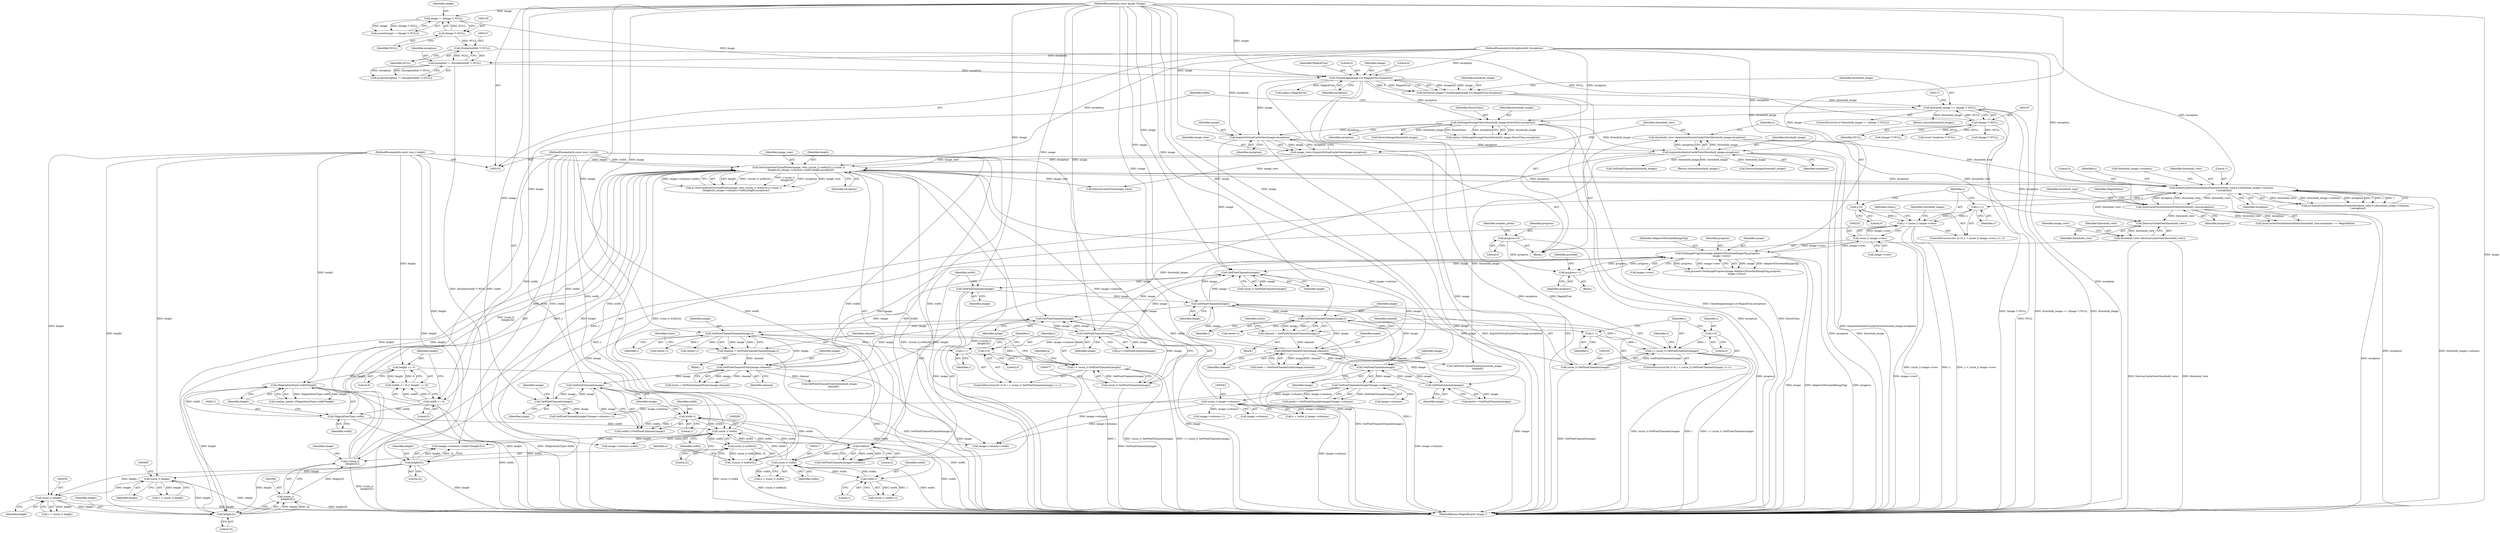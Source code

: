 digraph "0_ImageMagick6_604588fc35c7585abb7a9e71f69bb82e4389fefc@pointer" {
"1000670" [label="(Call,DestroyCacheView(threshold_view))"];
"1000220" [label="(Call,threshold_view=AcquireAuthenticCacheView(threshold_image,exception))"];
"1000222" [label="(Call,AcquireAuthenticCacheView(threshold_image,exception))"];
"1000185" [label="(Call,SetImageStorageClass(threshold_image,DirectClass,exception))"];
"1000164" [label="(Call,threshold_image == (Image *) NULL)"];
"1000155" [label="(Call,threshold_image=CloneImage(image,0,0,MagickTrue,exception))"];
"1000157" [label="(Call,CloneImage(image,0,0,MagickTrue,exception))"];
"1000117" [label="(Call,image != (Image *) NULL)"];
"1000103" [label="(MethodParameterIn,const Image *image)"];
"1000119" [label="(Call,(Image *) NULL)"];
"1000144" [label="(Call,exception != (ExceptionInfo *) NULL)"];
"1000107" [label="(MethodParameterIn,ExceptionInfo *exception)"];
"1000146" [label="(Call,(ExceptionInfo *) NULL)"];
"1000166" [label="(Call,(Image *) NULL)"];
"1000217" [label="(Call,AcquireVirtualCacheView(image,exception))"];
"1000279" [label="(Call,QueueCacheViewAuthenticPixels(threshold_view,0,y,threshold_image->columns,\n      1,exception))"];
"1000626" [label="(Call,SyncCacheViewAuthenticPixels(threshold_view,exception))"];
"1000263" [label="(Call,y-(ssize_t)\n      (height/2L))"];
"1000229" [label="(Call,y < (ssize_t) image->rows)"];
"1000226" [label="(Call,y=0)"];
"1000236" [label="(Call,y++)"];
"1000231" [label="(Call,(ssize_t) image->rows)"];
"1000647" [label="(Call,SetImageProgress(image,AdaptiveThresholdImageTag,progress,\n          image->rows))"];
"1000493" [label="(Call,GetPixelChannelTraits(image,channel))"];
"1000487" [label="(Call,GetPixelChannelChannel(image,i))"];
"1000478" [label="(Call,GetPixelChannels(image))"];
"1000580" [label="(Call,GetPixelChannels(image))"];
"1000568" [label="(Call,GetPixelChannels(image))"];
"1000618" [label="(Call,GetPixelChannels(image))"];
"1000336" [label="(Call,GetPixelChannels(image))"];
"1000350" [label="(Call,GetPixelChannelTraits(image,channel))"];
"1000344" [label="(Call,GetPixelChannelChannel(image,i))"];
"1000332" [label="(Call,i < (ssize_t) GetPixelChannels(image))"];
"1000338" [label="(Call,i++)"];
"1000329" [label="(Call,i=0)"];
"1000334" [label="(Call,(ssize_t) GetPixelChannels(image))"];
"1000342" [label="(Call,channel = GetPixelChannelChannel(image,i))"];
"1000451" [label="(Call,GetPixelChannels(image))"];
"1000446" [label="(Call,GetPixelChannels(image))"];
"1000323" [label="(Call,GetPixelChannels(image))"];
"1000311" [label="(Call,GetPixelChannels(image))"];
"1000474" [label="(Call,i < (ssize_t) GetPixelChannels(image))"];
"1000471" [label="(Call,i=0)"];
"1000480" [label="(Call,i++)"];
"1000476" [label="(Call,(ssize_t) GetPixelChannels(image))"];
"1000485" [label="(Call,channel = GetPixelChannelChannel(image,i))"];
"1000643" [label="(Call,progress++)"];
"1000205" [label="(Call,progress=0)"];
"1000265" [label="(Call,(ssize_t)\n      (height/2L))"];
"1000267" [label="(Call,height/2L)"];
"1000255" [label="(Call,GetCacheViewVirtualPixels(image_view,-((ssize_t) width/2L),y-(ssize_t)\n      (height/2L),image->columns+width,height,exception))"];
"1000215" [label="(Call,image_view=AcquireVirtualCacheView(image,exception))"];
"1000257" [label="(Call,-((ssize_t) width/2L))"];
"1000258" [label="(Call,(ssize_t) width/2L)"];
"1000259" [label="(Call,(ssize_t) width)"];
"1000325" [label="(Call,width/2)"];
"1000104" [label="(MethodParameterIn,const size_t width)"];
"1000565" [label="(Call,width-1)"];
"1000416" [label="(Call,(ssize_t) width)"];
"1000427" [label="(Call,width-1)"];
"1000211" [label="(Call,(MagickSizeType) width)"];
"1000175" [label="(Call,width == 0)"];
"1000462" [label="(Call,(ssize_t) image->columns)"];
"1000450" [label="(Call,GetPixelChannels(image)*image->columns)"];
"1000105" [label="(MethodParameterIn,const size_t height)"];
"1000210" [label="(Call,(MagickSizeType) width*height)"];
"1000178" [label="(Call,height == 0)"];
"1000549" [label="(Call,(ssize_t) height)"];
"1000404" [label="(Call,(ssize_t) height)"];
"1000319" [label="(Call,height/2L)"];
"1000668" [label="(Call,threshold_view=DestroyCacheView(threshold_view))"];
"1000292" [label="(Call,(const Quantum *) NULL)"];
"1000564" [label="(Call,(width-1)*GetPixelChannels(image))"];
"1000326" [label="(Identifier,width)"];
"1000486" [label="(Identifier,channel)"];
"1000349" [label="(Identifier,traits)"];
"1000220" [label="(Call,threshold_view=AcquireAuthenticCacheView(threshold_image,exception))"];
"1000462" [label="(Call,(ssize_t) image->columns)"];
"1000646" [label="(Identifier,proceed)"];
"1000258" [label="(Call,(ssize_t) width/2L)"];
"1000311" [label="(Call,GetPixelChannels(image))"];
"1000464" [label="(Call,image->columns)"];
"1000314" [label="(Call,image->columns+width)"];
"1000186" [label="(Identifier,threshold_image)"];
"1000257" [label="(Call,-((ssize_t) width/2L))"];
"1000618" [label="(Call,GetPixelChannels(image))"];
"1000270" [label="(Call,image->columns+width)"];
"1000487" [label="(Call,GetPixelChannelChannel(image,i))"];
"1000380" [label="(Call,center+i)"];
"1000117" [label="(Call,image != (Image *) NULL)"];
"1000671" [label="(Identifier,threshold_view)"];
"1000277" [label="(Call,q=QueueCacheViewAuthenticPixels(threshold_view,0,y,threshold_image->columns,\n      1,exception))"];
"1000213" [label="(Identifier,width)"];
"1000210" [label="(Call,(MagickSizeType) width*height)"];
"1000219" [label="(Identifier,exception)"];
"1000156" [label="(Identifier,threshold_image)"];
"1000118" [label="(Identifier,image)"];
"1000479" [label="(Identifier,image)"];
"1000494" [label="(Identifier,image)"];
"1000609" [label="(Call,center+i)"];
"1000346" [label="(Identifier,i)"];
"1000404" [label="(Call,(ssize_t) height)"];
"1000146" [label="(Call,(ExceptionInfo *) NULL)"];
"1000211" [label="(Call,(MagickSizeType) width)"];
"1000460" [label="(Call,x < (ssize_t) image->columns)"];
"1000217" [label="(Call,AcquireVirtualCacheView(image,exception))"];
"1000178" [label="(Call,height == 0)"];
"1000402" [label="(Call,v < (ssize_t) height)"];
"1000344" [label="(Call,GetPixelChannelChannel(image,i))"];
"1000162" [label="(Identifier,exception)"];
"1000265" [label="(Call,(ssize_t)\n      (height/2L))"];
"1000470" [label="(ControlStructure,for (i=0; i < (ssize_t) GetPixelChannels(image); i++))"];
"1000228" [label="(Literal,0)"];
"1000275" [label="(Identifier,height)"];
"1000233" [label="(Call,image->rows)"];
"1000116" [label="(Call,assert(image != (Image *) NULL))"];
"1000454" [label="(Identifier,image)"];
"1000179" [label="(Identifier,height)"];
"1000176" [label="(Identifier,width)"];
"1000170" [label="(Call,(Image *) NULL)"];
"1000647" [label="(Call,SetImageProgress(image,AdaptiveThresholdImageTag,progress,\n          image->rows))"];
"1000313" [label="(Call,(image->columns+width)*(height/2L))"];
"1000145" [label="(Identifier,exception)"];
"1000447" [label="(Identifier,image)"];
"1000209" [label="(Identifier,number_pixels)"];
"1000356" [label="(Call,GetPixelChannelTraits(threshold_image,\n        channel))"];
"1000669" [label="(Identifier,threshold_view)"];
"1000328" [label="(ControlStructure,for (i=0; i < (ssize_t) GetPixelChannels(image); i++))"];
"1000581" [label="(Identifier,image)"];
"1000352" [label="(Identifier,channel)"];
"1000236" [label="(Call,y++)"];
"1000227" [label="(Identifier,y)"];
"1000568" [label="(Call,GetPixelChannels(image))"];
"1000144" [label="(Call,exception != (ExceptionInfo *) NULL)"];
"1000325" [label="(Call,width/2)"];
"1000287" [label="(Identifier,exception)"];
"1000321" [label="(Literal,2L)"];
"1000319" [label="(Call,height/2L)"];
"1000649" [label="(Identifier,AdaptiveThresholdImageTag)"];
"1000495" [label="(Identifier,channel)"];
"1000617" [label="(Identifier,p)"];
"1000473" [label="(Literal,0)"];
"1000334" [label="(Call,(ssize_t) GetPixelChannels(image))"];
"1000177" [label="(Literal,0)"];
"1000446" [label="(Call,GetPixelChannels(image))"];
"1000143" [label="(Call,assert(exception != (ExceptionInfo *) NULL))"];
"1000331" [label="(Literal,0)"];
"1000256" [label="(Identifier,image_view)"];
"1000215" [label="(Call,image_view=AcquireVirtualCacheView(image,exception))"];
"1000205" [label="(Call,progress=0)"];
"1000206" [label="(Identifier,progress)"];
"1000458" [label="(Identifier,x)"];
"1000414" [label="(Call,u < (ssize_t) width)"];
"1000323" [label="(Call,GetPixelChannels(image))"];
"1000453" [label="(Call,image->columns)"];
"1000340" [label="(Block,)"];
"1000161" [label="(Identifier,MagickTrue)"];
"1000626" [label="(Call,SyncCacheViewAuthenticPixels(threshold_view,exception))"];
"1000164" [label="(Call,threshold_image == (Image *) NULL)"];
"1000119" [label="(Call,(Image *) NULL)"];
"1000650" [label="(Identifier,progress)"];
"1000406" [label="(Identifier,height)"];
"1000309" [label="(Call,(ssize_t) GetPixelChannels(image))"];
"1000160" [label="(Literal,0)"];
"1000216" [label="(Identifier,image_view)"];
"1000492" [label="(Identifier,traits)"];
"1000264" [label="(Identifier,y)"];
"1000488" [label="(Identifier,image)"];
"1000452" [label="(Identifier,image)"];
"1000489" [label="(Identifier,i)"];
"1000168" [label="(Identifier,NULL)"];
"1000451" [label="(Call,GetPixelChannels(image))"];
"1000428" [label="(Identifier,width)"];
"1000619" [label="(Identifier,image)"];
"1000272" [label="(Identifier,image)"];
"1000263" [label="(Call,y-(ssize_t)\n      (height/2L))"];
"1000226" [label="(Call,y=0)"];
"1000547" [label="(Call,v < (ssize_t) height)"];
"1000343" [label="(Identifier,channel)"];
"1000682" [label="(Call,DestroyImage(threshold_image))"];
"1000231" [label="(Call,(ssize_t) image->rows)"];
"1000644" [label="(Identifier,progress)"];
"1000670" [label="(Call,DestroyCacheView(threshold_view))"];
"1000523" [label="(Call,center+i)"];
"1000351" [label="(Identifier,image)"];
"1000425" [label="(Call,(ssize_t) (width-1))"];
"1000648" [label="(Identifier,image)"];
"1000444" [label="(Call,pixels+=GetPixelChannels(image))"];
"1000279" [label="(Call,QueueCacheViewAuthenticPixels(threshold_view,0,y,threshold_image->columns,\n      1,exception))"];
"1000348" [label="(Call,traits = GetPixelChannelTraits(image,channel))"];
"1000482" [label="(Block,)"];
"1000175" [label="(Call,width == 0)"];
"1000250" [label="(Identifier,status)"];
"1000224" [label="(Identifier,exception)"];
"1000330" [label="(Identifier,i)"];
"1000427" [label="(Call,width-1)"];
"1000491" [label="(Call,traits = GetPixelChannelTraits(image,channel))"];
"1000345" [label="(Identifier,image)"];
"1000475" [label="(Identifier,i)"];
"1000281" [label="(Literal,0)"];
"1000622" [label="(Call,GetPixelChannels(threshold_image))"];
"1000629" [label="(Identifier,MagickFalse)"];
"1000222" [label="(Call,AcquireAuthenticCacheView(threshold_image,exception))"];
"1000448" [label="(Call,pixels+=GetPixelChannels(image)*image->columns)"];
"1000157" [label="(Call,CloneImage(image,0,0,MagickTrue,exception))"];
"1000155" [label="(Call,threshold_image=CloneImage(image,0,0,MagickTrue,exception))"];
"1000104" [label="(MethodParameterIn,const size_t width)"];
"1000485" [label="(Call,channel = GetPixelChannelChannel(image,i))"];
"1000480" [label="(Call,i++)"];
"1000474" [label="(Call,i < (ssize_t) GetPixelChannels(image))"];
"1000337" [label="(Identifier,image)"];
"1000148" [label="(Identifier,NULL)"];
"1000108" [label="(Block,)"];
"1000230" [label="(Identifier,y)"];
"1000320" [label="(Identifier,height)"];
"1000183" [label="(Call,status=SetImageStorageClass(threshold_image,DirectClass,exception))"];
"1000107" [label="(MethodParameterIn,ExceptionInfo *exception)"];
"1000567" [label="(Literal,1)"];
"1000549" [label="(Call,(ssize_t) height)"];
"1000103" [label="(MethodParameterIn,const Image *image)"];
"1000476" [label="(Call,(ssize_t) GetPixelChannels(image))"];
"1000282" [label="(Identifier,y)"];
"1000269" [label="(Literal,2L)"];
"1000329" [label="(Call,i=0)"];
"1000253" [label="(Call,p=GetCacheViewVirtualPixels(image_view,-((ssize_t) width/2L),y-(ssize_t)\n      (height/2L),image->columns+width,height,exception))"];
"1000338" [label="(Call,i++)"];
"1000268" [label="(Identifier,height)"];
"1000283" [label="(Call,threshold_image->columns)"];
"1000280" [label="(Identifier,threshold_view)"];
"1000174" [label="(Call,(width == 0) || (height == 0))"];
"1000684" [label="(Return,return(threshold_image);)"];
"1000276" [label="(Identifier,exception)"];
"1000105" [label="(MethodParameterIn,const size_t height)"];
"1000336" [label="(Call,GetPixelChannels(image))"];
"1000663" [label="(Identifier,threshold_image)"];
"1000259" [label="(Call,(ssize_t) width)"];
"1000686" [label="(MethodReturn,MagickExport Image *)"];
"1000158" [label="(Identifier,image)"];
"1000262" [label="(Literal,2L)"];
"1000208" [label="(Call,number_pixels=(MagickSizeType) width*height)"];
"1000121" [label="(Identifier,NULL)"];
"1000579" [label="(Call,GetPixelChannels(image)*(image->columns+1))"];
"1000342" [label="(Call,channel = GetPixelChannelChannel(image,i))"];
"1000582" [label="(Call,image->columns+1)"];
"1000324" [label="(Identifier,image)"];
"1000569" [label="(Identifier,image)"];
"1000641" [label="(Block,)"];
"1000481" [label="(Identifier,i)"];
"1000674" [label="(Call,DestroyCacheView(image_view))"];
"1000327" [label="(Literal,2)"];
"1000166" [label="(Call,(Image *) NULL)"];
"1000188" [label="(Identifier,exception)"];
"1000196" [label="(Call,DestroyImage(threshold_image))"];
"1000221" [label="(Identifier,threshold_view)"];
"1000267" [label="(Call,height/2L)"];
"1000643" [label="(Call,progress++)"];
"1000223" [label="(Identifier,threshold_image)"];
"1000627" [label="(Identifier,threshold_view)"];
"1000584" [label="(Identifier,image)"];
"1000478" [label="(Call,GetPixelChannels(image))"];
"1000416" [label="(Call,(ssize_t) width)"];
"1000332" [label="(Call,i < (ssize_t) GetPixelChannels(image))"];
"1000628" [label="(Identifier,exception)"];
"1000180" [label="(Literal,0)"];
"1000225" [label="(ControlStructure,for (y=0; y < (ssize_t) image->rows; y++))"];
"1000565" [label="(Call,width-1)"];
"1000499" [label="(Call,GetPixelChannelTraits(threshold_image,\n          channel))"];
"1000165" [label="(Identifier,threshold_image)"];
"1000286" [label="(Literal,1)"];
"1000471" [label="(Call,i=0)"];
"1000418" [label="(Identifier,width)"];
"1000616" [label="(Call,p+=GetPixelChannels(image))"];
"1000214" [label="(Identifier,height)"];
"1000312" [label="(Identifier,image)"];
"1000237" [label="(Identifier,y)"];
"1000229" [label="(Call,y < (ssize_t) image->rows)"];
"1000472" [label="(Identifier,i)"];
"1000207" [label="(Literal,0)"];
"1000159" [label="(Literal,0)"];
"1000187" [label="(Identifier,DirectClass)"];
"1000255" [label="(Call,GetCacheViewVirtualPixels(image_view,-((ssize_t) width/2L),y-(ssize_t)\n      (height/2L),image->columns+width,height,exception))"];
"1000429" [label="(Literal,1)"];
"1000163" [label="(ControlStructure,if (threshold_image == (Image *) NULL))"];
"1000322" [label="(Call,GetPixelChannels(image)*(width/2))"];
"1000580" [label="(Call,GetPixelChannels(image))"];
"1000202" [label="(Call,status=MagickTrue)"];
"1000350" [label="(Call,GetPixelChannelTraits(image,channel))"];
"1000493" [label="(Call,GetPixelChannelTraits(image,channel))"];
"1000551" [label="(Identifier,height)"];
"1000645" [label="(Call,proceed=SetImageProgress(image,AdaptiveThresholdImageTag,progress,\n          image->rows))"];
"1000625" [label="(Call,SyncCacheViewAuthenticPixels(threshold_view,exception) == MagickFalse)"];
"1000450" [label="(Call,GetPixelChannels(image)*image->columns)"];
"1000261" [label="(Identifier,width)"];
"1000218" [label="(Identifier,image)"];
"1000651" [label="(Call,image->rows)"];
"1000333" [label="(Identifier,i)"];
"1000339" [label="(Identifier,i)"];
"1000668" [label="(Call,threshold_view=DestroyCacheView(threshold_view))"];
"1000566" [label="(Identifier,width)"];
"1000673" [label="(Identifier,image_view)"];
"1000185" [label="(Call,SetImageStorageClass(threshold_image,DirectClass,exception))"];
"1000199" [label="(Call,(Image *) NULL)"];
"1000181" [label="(Return,return(threshold_image);)"];
"1000670" -> "1000668"  [label="AST: "];
"1000670" -> "1000671"  [label="CFG: "];
"1000671" -> "1000670"  [label="AST: "];
"1000668" -> "1000670"  [label="CFG: "];
"1000670" -> "1000668"  [label="DDG: threshold_view"];
"1000220" -> "1000670"  [label="DDG: threshold_view"];
"1000279" -> "1000670"  [label="DDG: threshold_view"];
"1000626" -> "1000670"  [label="DDG: threshold_view"];
"1000220" -> "1000108"  [label="AST: "];
"1000220" -> "1000222"  [label="CFG: "];
"1000221" -> "1000220"  [label="AST: "];
"1000222" -> "1000220"  [label="AST: "];
"1000227" -> "1000220"  [label="CFG: "];
"1000220" -> "1000686"  [label="DDG: AcquireAuthenticCacheView(threshold_image,exception)"];
"1000222" -> "1000220"  [label="DDG: threshold_image"];
"1000222" -> "1000220"  [label="DDG: exception"];
"1000220" -> "1000279"  [label="DDG: threshold_view"];
"1000222" -> "1000224"  [label="CFG: "];
"1000223" -> "1000222"  [label="AST: "];
"1000224" -> "1000222"  [label="AST: "];
"1000222" -> "1000686"  [label="DDG: threshold_image"];
"1000222" -> "1000686"  [label="DDG: exception"];
"1000185" -> "1000222"  [label="DDG: threshold_image"];
"1000217" -> "1000222"  [label="DDG: exception"];
"1000107" -> "1000222"  [label="DDG: exception"];
"1000222" -> "1000255"  [label="DDG: exception"];
"1000222" -> "1000356"  [label="DDG: threshold_image"];
"1000222" -> "1000499"  [label="DDG: threshold_image"];
"1000222" -> "1000622"  [label="DDG: threshold_image"];
"1000222" -> "1000682"  [label="DDG: threshold_image"];
"1000222" -> "1000684"  [label="DDG: threshold_image"];
"1000185" -> "1000183"  [label="AST: "];
"1000185" -> "1000188"  [label="CFG: "];
"1000186" -> "1000185"  [label="AST: "];
"1000187" -> "1000185"  [label="AST: "];
"1000188" -> "1000185"  [label="AST: "];
"1000183" -> "1000185"  [label="CFG: "];
"1000185" -> "1000686"  [label="DDG: exception"];
"1000185" -> "1000686"  [label="DDG: DirectClass"];
"1000185" -> "1000183"  [label="DDG: threshold_image"];
"1000185" -> "1000183"  [label="DDG: DirectClass"];
"1000185" -> "1000183"  [label="DDG: exception"];
"1000164" -> "1000185"  [label="DDG: threshold_image"];
"1000157" -> "1000185"  [label="DDG: exception"];
"1000107" -> "1000185"  [label="DDG: exception"];
"1000185" -> "1000196"  [label="DDG: threshold_image"];
"1000185" -> "1000217"  [label="DDG: exception"];
"1000164" -> "1000163"  [label="AST: "];
"1000164" -> "1000166"  [label="CFG: "];
"1000165" -> "1000164"  [label="AST: "];
"1000166" -> "1000164"  [label="AST: "];
"1000171" -> "1000164"  [label="CFG: "];
"1000176" -> "1000164"  [label="CFG: "];
"1000164" -> "1000686"  [label="DDG: threshold_image == (Image *) NULL"];
"1000164" -> "1000686"  [label="DDG: (Image *) NULL"];
"1000164" -> "1000686"  [label="DDG: threshold_image"];
"1000155" -> "1000164"  [label="DDG: threshold_image"];
"1000166" -> "1000164"  [label="DDG: NULL"];
"1000164" -> "1000181"  [label="DDG: threshold_image"];
"1000155" -> "1000108"  [label="AST: "];
"1000155" -> "1000157"  [label="CFG: "];
"1000156" -> "1000155"  [label="AST: "];
"1000157" -> "1000155"  [label="AST: "];
"1000165" -> "1000155"  [label="CFG: "];
"1000155" -> "1000686"  [label="DDG: CloneImage(image,0,0,MagickTrue,exception)"];
"1000157" -> "1000155"  [label="DDG: exception"];
"1000157" -> "1000155"  [label="DDG: image"];
"1000157" -> "1000155"  [label="DDG: 0"];
"1000157" -> "1000155"  [label="DDG: MagickTrue"];
"1000157" -> "1000162"  [label="CFG: "];
"1000158" -> "1000157"  [label="AST: "];
"1000159" -> "1000157"  [label="AST: "];
"1000160" -> "1000157"  [label="AST: "];
"1000161" -> "1000157"  [label="AST: "];
"1000162" -> "1000157"  [label="AST: "];
"1000157" -> "1000686"  [label="DDG: image"];
"1000157" -> "1000686"  [label="DDG: exception"];
"1000157" -> "1000686"  [label="DDG: MagickTrue"];
"1000117" -> "1000157"  [label="DDG: image"];
"1000103" -> "1000157"  [label="DDG: image"];
"1000144" -> "1000157"  [label="DDG: exception"];
"1000107" -> "1000157"  [label="DDG: exception"];
"1000157" -> "1000202"  [label="DDG: MagickTrue"];
"1000157" -> "1000217"  [label="DDG: image"];
"1000117" -> "1000116"  [label="AST: "];
"1000117" -> "1000119"  [label="CFG: "];
"1000118" -> "1000117"  [label="AST: "];
"1000119" -> "1000117"  [label="AST: "];
"1000116" -> "1000117"  [label="CFG: "];
"1000117" -> "1000116"  [label="DDG: image"];
"1000117" -> "1000116"  [label="DDG: (Image *) NULL"];
"1000103" -> "1000117"  [label="DDG: image"];
"1000119" -> "1000117"  [label="DDG: NULL"];
"1000103" -> "1000102"  [label="AST: "];
"1000103" -> "1000686"  [label="DDG: image"];
"1000103" -> "1000217"  [label="DDG: image"];
"1000103" -> "1000311"  [label="DDG: image"];
"1000103" -> "1000323"  [label="DDG: image"];
"1000103" -> "1000336"  [label="DDG: image"];
"1000103" -> "1000344"  [label="DDG: image"];
"1000103" -> "1000350"  [label="DDG: image"];
"1000103" -> "1000446"  [label="DDG: image"];
"1000103" -> "1000451"  [label="DDG: image"];
"1000103" -> "1000478"  [label="DDG: image"];
"1000103" -> "1000487"  [label="DDG: image"];
"1000103" -> "1000493"  [label="DDG: image"];
"1000103" -> "1000568"  [label="DDG: image"];
"1000103" -> "1000580"  [label="DDG: image"];
"1000103" -> "1000618"  [label="DDG: image"];
"1000103" -> "1000647"  [label="DDG: image"];
"1000119" -> "1000121"  [label="CFG: "];
"1000120" -> "1000119"  [label="AST: "];
"1000121" -> "1000119"  [label="AST: "];
"1000119" -> "1000146"  [label="DDG: NULL"];
"1000144" -> "1000143"  [label="AST: "];
"1000144" -> "1000146"  [label="CFG: "];
"1000145" -> "1000144"  [label="AST: "];
"1000146" -> "1000144"  [label="AST: "];
"1000143" -> "1000144"  [label="CFG: "];
"1000144" -> "1000686"  [label="DDG: (ExceptionInfo *) NULL"];
"1000144" -> "1000143"  [label="DDG: exception"];
"1000144" -> "1000143"  [label="DDG: (ExceptionInfo *) NULL"];
"1000107" -> "1000144"  [label="DDG: exception"];
"1000146" -> "1000144"  [label="DDG: NULL"];
"1000107" -> "1000102"  [label="AST: "];
"1000107" -> "1000686"  [label="DDG: exception"];
"1000107" -> "1000217"  [label="DDG: exception"];
"1000107" -> "1000255"  [label="DDG: exception"];
"1000107" -> "1000279"  [label="DDG: exception"];
"1000107" -> "1000626"  [label="DDG: exception"];
"1000146" -> "1000148"  [label="CFG: "];
"1000147" -> "1000146"  [label="AST: "];
"1000148" -> "1000146"  [label="AST: "];
"1000146" -> "1000166"  [label="DDG: NULL"];
"1000166" -> "1000168"  [label="CFG: "];
"1000167" -> "1000166"  [label="AST: "];
"1000168" -> "1000166"  [label="AST: "];
"1000166" -> "1000686"  [label="DDG: NULL"];
"1000166" -> "1000170"  [label="DDG: NULL"];
"1000166" -> "1000199"  [label="DDG: NULL"];
"1000166" -> "1000292"  [label="DDG: NULL"];
"1000217" -> "1000215"  [label="AST: "];
"1000217" -> "1000219"  [label="CFG: "];
"1000218" -> "1000217"  [label="AST: "];
"1000219" -> "1000217"  [label="AST: "];
"1000215" -> "1000217"  [label="CFG: "];
"1000217" -> "1000686"  [label="DDG: image"];
"1000217" -> "1000215"  [label="DDG: image"];
"1000217" -> "1000215"  [label="DDG: exception"];
"1000217" -> "1000311"  [label="DDG: image"];
"1000279" -> "1000277"  [label="AST: "];
"1000279" -> "1000287"  [label="CFG: "];
"1000280" -> "1000279"  [label="AST: "];
"1000281" -> "1000279"  [label="AST: "];
"1000282" -> "1000279"  [label="AST: "];
"1000283" -> "1000279"  [label="AST: "];
"1000286" -> "1000279"  [label="AST: "];
"1000287" -> "1000279"  [label="AST: "];
"1000277" -> "1000279"  [label="CFG: "];
"1000279" -> "1000686"  [label="DDG: exception"];
"1000279" -> "1000686"  [label="DDG: threshold_image->columns"];
"1000279" -> "1000236"  [label="DDG: y"];
"1000279" -> "1000255"  [label="DDG: exception"];
"1000279" -> "1000277"  [label="DDG: threshold_view"];
"1000279" -> "1000277"  [label="DDG: threshold_image->columns"];
"1000279" -> "1000277"  [label="DDG: exception"];
"1000279" -> "1000277"  [label="DDG: 0"];
"1000279" -> "1000277"  [label="DDG: y"];
"1000279" -> "1000277"  [label="DDG: 1"];
"1000626" -> "1000279"  [label="DDG: threshold_view"];
"1000263" -> "1000279"  [label="DDG: y"];
"1000255" -> "1000279"  [label="DDG: exception"];
"1000279" -> "1000626"  [label="DDG: threshold_view"];
"1000279" -> "1000626"  [label="DDG: exception"];
"1000626" -> "1000625"  [label="AST: "];
"1000626" -> "1000628"  [label="CFG: "];
"1000627" -> "1000626"  [label="AST: "];
"1000628" -> "1000626"  [label="AST: "];
"1000629" -> "1000626"  [label="CFG: "];
"1000626" -> "1000686"  [label="DDG: exception"];
"1000626" -> "1000255"  [label="DDG: exception"];
"1000626" -> "1000625"  [label="DDG: threshold_view"];
"1000626" -> "1000625"  [label="DDG: exception"];
"1000263" -> "1000255"  [label="AST: "];
"1000263" -> "1000265"  [label="CFG: "];
"1000264" -> "1000263"  [label="AST: "];
"1000265" -> "1000263"  [label="AST: "];
"1000272" -> "1000263"  [label="CFG: "];
"1000263" -> "1000686"  [label="DDG: (ssize_t)\n      (height/2L)"];
"1000263" -> "1000255"  [label="DDG: y"];
"1000263" -> "1000255"  [label="DDG: (ssize_t)\n      (height/2L)"];
"1000229" -> "1000263"  [label="DDG: y"];
"1000265" -> "1000263"  [label="DDG: height/2L"];
"1000229" -> "1000225"  [label="AST: "];
"1000229" -> "1000231"  [label="CFG: "];
"1000230" -> "1000229"  [label="AST: "];
"1000231" -> "1000229"  [label="AST: "];
"1000250" -> "1000229"  [label="CFG: "];
"1000663" -> "1000229"  [label="CFG: "];
"1000229" -> "1000686"  [label="DDG: y < (ssize_t) image->rows"];
"1000229" -> "1000686"  [label="DDG: (ssize_t) image->rows"];
"1000229" -> "1000686"  [label="DDG: y"];
"1000226" -> "1000229"  [label="DDG: y"];
"1000236" -> "1000229"  [label="DDG: y"];
"1000231" -> "1000229"  [label="DDG: image->rows"];
"1000229" -> "1000236"  [label="DDG: y"];
"1000226" -> "1000225"  [label="AST: "];
"1000226" -> "1000228"  [label="CFG: "];
"1000227" -> "1000226"  [label="AST: "];
"1000228" -> "1000226"  [label="AST: "];
"1000230" -> "1000226"  [label="CFG: "];
"1000236" -> "1000225"  [label="AST: "];
"1000236" -> "1000237"  [label="CFG: "];
"1000237" -> "1000236"  [label="AST: "];
"1000230" -> "1000236"  [label="CFG: "];
"1000231" -> "1000233"  [label="CFG: "];
"1000232" -> "1000231"  [label="AST: "];
"1000233" -> "1000231"  [label="AST: "];
"1000231" -> "1000686"  [label="DDG: image->rows"];
"1000647" -> "1000231"  [label="DDG: image->rows"];
"1000231" -> "1000647"  [label="DDG: image->rows"];
"1000647" -> "1000645"  [label="AST: "];
"1000647" -> "1000651"  [label="CFG: "];
"1000648" -> "1000647"  [label="AST: "];
"1000649" -> "1000647"  [label="AST: "];
"1000650" -> "1000647"  [label="AST: "];
"1000651" -> "1000647"  [label="AST: "];
"1000645" -> "1000647"  [label="CFG: "];
"1000647" -> "1000686"  [label="DDG: progress"];
"1000647" -> "1000686"  [label="DDG: image"];
"1000647" -> "1000686"  [label="DDG: AdaptiveThresholdImageTag"];
"1000647" -> "1000311"  [label="DDG: image"];
"1000647" -> "1000643"  [label="DDG: progress"];
"1000647" -> "1000645"  [label="DDG: image"];
"1000647" -> "1000645"  [label="DDG: AdaptiveThresholdImageTag"];
"1000647" -> "1000645"  [label="DDG: progress"];
"1000647" -> "1000645"  [label="DDG: image->rows"];
"1000493" -> "1000647"  [label="DDG: image"];
"1000618" -> "1000647"  [label="DDG: image"];
"1000336" -> "1000647"  [label="DDG: image"];
"1000643" -> "1000647"  [label="DDG: progress"];
"1000493" -> "1000491"  [label="AST: "];
"1000493" -> "1000495"  [label="CFG: "];
"1000494" -> "1000493"  [label="AST: "];
"1000495" -> "1000493"  [label="AST: "];
"1000491" -> "1000493"  [label="CFG: "];
"1000493" -> "1000686"  [label="DDG: image"];
"1000493" -> "1000311"  [label="DDG: image"];
"1000493" -> "1000478"  [label="DDG: image"];
"1000493" -> "1000491"  [label="DDG: image"];
"1000493" -> "1000491"  [label="DDG: channel"];
"1000487" -> "1000493"  [label="DDG: image"];
"1000485" -> "1000493"  [label="DDG: channel"];
"1000493" -> "1000499"  [label="DDG: channel"];
"1000493" -> "1000568"  [label="DDG: image"];
"1000487" -> "1000485"  [label="AST: "];
"1000487" -> "1000489"  [label="CFG: "];
"1000488" -> "1000487"  [label="AST: "];
"1000489" -> "1000487"  [label="AST: "];
"1000485" -> "1000487"  [label="CFG: "];
"1000487" -> "1000686"  [label="DDG: i"];
"1000487" -> "1000480"  [label="DDG: i"];
"1000487" -> "1000485"  [label="DDG: image"];
"1000487" -> "1000485"  [label="DDG: i"];
"1000478" -> "1000487"  [label="DDG: image"];
"1000474" -> "1000487"  [label="DDG: i"];
"1000487" -> "1000523"  [label="DDG: i"];
"1000487" -> "1000609"  [label="DDG: i"];
"1000478" -> "1000476"  [label="AST: "];
"1000478" -> "1000479"  [label="CFG: "];
"1000479" -> "1000478"  [label="AST: "];
"1000476" -> "1000478"  [label="CFG: "];
"1000478" -> "1000476"  [label="DDG: image"];
"1000580" -> "1000478"  [label="DDG: image"];
"1000618" -> "1000478"  [label="DDG: image"];
"1000336" -> "1000478"  [label="DDG: image"];
"1000478" -> "1000618"  [label="DDG: image"];
"1000580" -> "1000579"  [label="AST: "];
"1000580" -> "1000581"  [label="CFG: "];
"1000581" -> "1000580"  [label="AST: "];
"1000584" -> "1000580"  [label="CFG: "];
"1000580" -> "1000568"  [label="DDG: image"];
"1000580" -> "1000579"  [label="DDG: image"];
"1000568" -> "1000580"  [label="DDG: image"];
"1000568" -> "1000564"  [label="AST: "];
"1000568" -> "1000569"  [label="CFG: "];
"1000569" -> "1000568"  [label="AST: "];
"1000564" -> "1000568"  [label="CFG: "];
"1000568" -> "1000564"  [label="DDG: image"];
"1000618" -> "1000616"  [label="AST: "];
"1000618" -> "1000619"  [label="CFG: "];
"1000619" -> "1000618"  [label="AST: "];
"1000616" -> "1000618"  [label="CFG: "];
"1000618" -> "1000686"  [label="DDG: image"];
"1000618" -> "1000311"  [label="DDG: image"];
"1000618" -> "1000616"  [label="DDG: image"];
"1000336" -> "1000334"  [label="AST: "];
"1000336" -> "1000337"  [label="CFG: "];
"1000337" -> "1000336"  [label="AST: "];
"1000334" -> "1000336"  [label="CFG: "];
"1000336" -> "1000686"  [label="DDG: image"];
"1000336" -> "1000311"  [label="DDG: image"];
"1000336" -> "1000334"  [label="DDG: image"];
"1000350" -> "1000336"  [label="DDG: image"];
"1000451" -> "1000336"  [label="DDG: image"];
"1000323" -> "1000336"  [label="DDG: image"];
"1000336" -> "1000344"  [label="DDG: image"];
"1000350" -> "1000348"  [label="AST: "];
"1000350" -> "1000352"  [label="CFG: "];
"1000351" -> "1000350"  [label="AST: "];
"1000352" -> "1000350"  [label="AST: "];
"1000348" -> "1000350"  [label="CFG: "];
"1000350" -> "1000686"  [label="DDG: image"];
"1000350" -> "1000311"  [label="DDG: image"];
"1000350" -> "1000348"  [label="DDG: image"];
"1000350" -> "1000348"  [label="DDG: channel"];
"1000344" -> "1000350"  [label="DDG: image"];
"1000342" -> "1000350"  [label="DDG: channel"];
"1000350" -> "1000356"  [label="DDG: channel"];
"1000350" -> "1000446"  [label="DDG: image"];
"1000350" -> "1000451"  [label="DDG: image"];
"1000344" -> "1000342"  [label="AST: "];
"1000344" -> "1000346"  [label="CFG: "];
"1000345" -> "1000344"  [label="AST: "];
"1000346" -> "1000344"  [label="AST: "];
"1000342" -> "1000344"  [label="CFG: "];
"1000344" -> "1000686"  [label="DDG: i"];
"1000344" -> "1000338"  [label="DDG: i"];
"1000344" -> "1000342"  [label="DDG: image"];
"1000344" -> "1000342"  [label="DDG: i"];
"1000332" -> "1000344"  [label="DDG: i"];
"1000344" -> "1000380"  [label="DDG: i"];
"1000332" -> "1000328"  [label="AST: "];
"1000332" -> "1000334"  [label="CFG: "];
"1000333" -> "1000332"  [label="AST: "];
"1000334" -> "1000332"  [label="AST: "];
"1000343" -> "1000332"  [label="CFG: "];
"1000458" -> "1000332"  [label="CFG: "];
"1000332" -> "1000686"  [label="DDG: (ssize_t) GetPixelChannels(image)"];
"1000332" -> "1000686"  [label="DDG: i"];
"1000332" -> "1000686"  [label="DDG: i < (ssize_t) GetPixelChannels(image)"];
"1000338" -> "1000332"  [label="DDG: i"];
"1000329" -> "1000332"  [label="DDG: i"];
"1000334" -> "1000332"  [label="DDG: GetPixelChannels(image)"];
"1000338" -> "1000328"  [label="AST: "];
"1000338" -> "1000339"  [label="CFG: "];
"1000339" -> "1000338"  [label="AST: "];
"1000333" -> "1000338"  [label="CFG: "];
"1000329" -> "1000328"  [label="AST: "];
"1000329" -> "1000331"  [label="CFG: "];
"1000330" -> "1000329"  [label="AST: "];
"1000331" -> "1000329"  [label="AST: "];
"1000333" -> "1000329"  [label="CFG: "];
"1000335" -> "1000334"  [label="AST: "];
"1000334" -> "1000686"  [label="DDG: GetPixelChannels(image)"];
"1000342" -> "1000340"  [label="AST: "];
"1000343" -> "1000342"  [label="AST: "];
"1000349" -> "1000342"  [label="CFG: "];
"1000342" -> "1000686"  [label="DDG: GetPixelChannelChannel(image,i)"];
"1000451" -> "1000450"  [label="AST: "];
"1000451" -> "1000452"  [label="CFG: "];
"1000452" -> "1000451"  [label="AST: "];
"1000454" -> "1000451"  [label="CFG: "];
"1000451" -> "1000446"  [label="DDG: image"];
"1000451" -> "1000450"  [label="DDG: image"];
"1000446" -> "1000451"  [label="DDG: image"];
"1000446" -> "1000444"  [label="AST: "];
"1000446" -> "1000447"  [label="CFG: "];
"1000447" -> "1000446"  [label="AST: "];
"1000444" -> "1000446"  [label="CFG: "];
"1000446" -> "1000444"  [label="DDG: image"];
"1000323" -> "1000322"  [label="AST: "];
"1000323" -> "1000324"  [label="CFG: "];
"1000324" -> "1000323"  [label="AST: "];
"1000326" -> "1000323"  [label="CFG: "];
"1000323" -> "1000322"  [label="DDG: image"];
"1000311" -> "1000323"  [label="DDG: image"];
"1000311" -> "1000309"  [label="AST: "];
"1000311" -> "1000312"  [label="CFG: "];
"1000312" -> "1000311"  [label="AST: "];
"1000309" -> "1000311"  [label="CFG: "];
"1000311" -> "1000309"  [label="DDG: image"];
"1000474" -> "1000470"  [label="AST: "];
"1000474" -> "1000476"  [label="CFG: "];
"1000475" -> "1000474"  [label="AST: "];
"1000476" -> "1000474"  [label="AST: "];
"1000486" -> "1000474"  [label="CFG: "];
"1000617" -> "1000474"  [label="CFG: "];
"1000474" -> "1000686"  [label="DDG: (ssize_t) GetPixelChannels(image)"];
"1000474" -> "1000686"  [label="DDG: i < (ssize_t) GetPixelChannels(image)"];
"1000474" -> "1000686"  [label="DDG: i"];
"1000471" -> "1000474"  [label="DDG: i"];
"1000480" -> "1000474"  [label="DDG: i"];
"1000476" -> "1000474"  [label="DDG: GetPixelChannels(image)"];
"1000471" -> "1000470"  [label="AST: "];
"1000471" -> "1000473"  [label="CFG: "];
"1000472" -> "1000471"  [label="AST: "];
"1000473" -> "1000471"  [label="AST: "];
"1000475" -> "1000471"  [label="CFG: "];
"1000480" -> "1000470"  [label="AST: "];
"1000480" -> "1000481"  [label="CFG: "];
"1000481" -> "1000480"  [label="AST: "];
"1000475" -> "1000480"  [label="CFG: "];
"1000477" -> "1000476"  [label="AST: "];
"1000476" -> "1000686"  [label="DDG: GetPixelChannels(image)"];
"1000485" -> "1000482"  [label="AST: "];
"1000486" -> "1000485"  [label="AST: "];
"1000492" -> "1000485"  [label="CFG: "];
"1000485" -> "1000686"  [label="DDG: GetPixelChannelChannel(image,i)"];
"1000643" -> "1000641"  [label="AST: "];
"1000643" -> "1000644"  [label="CFG: "];
"1000644" -> "1000643"  [label="AST: "];
"1000646" -> "1000643"  [label="CFG: "];
"1000205" -> "1000643"  [label="DDG: progress"];
"1000205" -> "1000108"  [label="AST: "];
"1000205" -> "1000207"  [label="CFG: "];
"1000206" -> "1000205"  [label="AST: "];
"1000207" -> "1000205"  [label="AST: "];
"1000209" -> "1000205"  [label="CFG: "];
"1000205" -> "1000686"  [label="DDG: progress"];
"1000265" -> "1000267"  [label="CFG: "];
"1000266" -> "1000265"  [label="AST: "];
"1000267" -> "1000265"  [label="AST: "];
"1000265" -> "1000686"  [label="DDG: height/2L"];
"1000267" -> "1000265"  [label="DDG: height"];
"1000267" -> "1000265"  [label="DDG: 2L"];
"1000267" -> "1000269"  [label="CFG: "];
"1000268" -> "1000267"  [label="AST: "];
"1000269" -> "1000267"  [label="AST: "];
"1000255" -> "1000267"  [label="DDG: height"];
"1000210" -> "1000267"  [label="DDG: height"];
"1000549" -> "1000267"  [label="DDG: height"];
"1000404" -> "1000267"  [label="DDG: height"];
"1000319" -> "1000267"  [label="DDG: height"];
"1000105" -> "1000267"  [label="DDG: height"];
"1000267" -> "1000255"  [label="DDG: height"];
"1000255" -> "1000253"  [label="AST: "];
"1000255" -> "1000276"  [label="CFG: "];
"1000256" -> "1000255"  [label="AST: "];
"1000257" -> "1000255"  [label="AST: "];
"1000270" -> "1000255"  [label="AST: "];
"1000275" -> "1000255"  [label="AST: "];
"1000276" -> "1000255"  [label="AST: "];
"1000253" -> "1000255"  [label="CFG: "];
"1000255" -> "1000686"  [label="DDG: height"];
"1000255" -> "1000686"  [label="DDG: y-(ssize_t)\n      (height/2L)"];
"1000255" -> "1000686"  [label="DDG: image->columns+width"];
"1000255" -> "1000686"  [label="DDG: -((ssize_t) width/2L)"];
"1000255" -> "1000253"  [label="DDG: height"];
"1000255" -> "1000253"  [label="DDG: -((ssize_t) width/2L)"];
"1000255" -> "1000253"  [label="DDG: y-(ssize_t)\n      (height/2L)"];
"1000255" -> "1000253"  [label="DDG: exception"];
"1000255" -> "1000253"  [label="DDG: image_view"];
"1000255" -> "1000253"  [label="DDG: image->columns+width"];
"1000215" -> "1000255"  [label="DDG: image_view"];
"1000257" -> "1000255"  [label="DDG: (ssize_t) width/2L"];
"1000462" -> "1000255"  [label="DDG: image->columns"];
"1000450" -> "1000255"  [label="DDG: image->columns"];
"1000259" -> "1000255"  [label="DDG: width"];
"1000104" -> "1000255"  [label="DDG: width"];
"1000105" -> "1000255"  [label="DDG: height"];
"1000255" -> "1000319"  [label="DDG: height"];
"1000255" -> "1000674"  [label="DDG: image_view"];
"1000215" -> "1000108"  [label="AST: "];
"1000216" -> "1000215"  [label="AST: "];
"1000221" -> "1000215"  [label="CFG: "];
"1000215" -> "1000686"  [label="DDG: AcquireVirtualCacheView(image,exception)"];
"1000215" -> "1000674"  [label="DDG: image_view"];
"1000257" -> "1000258"  [label="CFG: "];
"1000258" -> "1000257"  [label="AST: "];
"1000264" -> "1000257"  [label="CFG: "];
"1000257" -> "1000686"  [label="DDG: (ssize_t) width/2L"];
"1000258" -> "1000257"  [label="DDG: (ssize_t) width"];
"1000258" -> "1000257"  [label="DDG: 2L"];
"1000258" -> "1000262"  [label="CFG: "];
"1000259" -> "1000258"  [label="AST: "];
"1000262" -> "1000258"  [label="AST: "];
"1000258" -> "1000686"  [label="DDG: (ssize_t) width"];
"1000259" -> "1000258"  [label="DDG: width"];
"1000259" -> "1000261"  [label="CFG: "];
"1000260" -> "1000259"  [label="AST: "];
"1000261" -> "1000259"  [label="AST: "];
"1000262" -> "1000259"  [label="CFG: "];
"1000325" -> "1000259"  [label="DDG: width"];
"1000565" -> "1000259"  [label="DDG: width"];
"1000416" -> "1000259"  [label="DDG: width"];
"1000211" -> "1000259"  [label="DDG: width"];
"1000104" -> "1000259"  [label="DDG: width"];
"1000259" -> "1000270"  [label="DDG: width"];
"1000259" -> "1000313"  [label="DDG: width"];
"1000259" -> "1000314"  [label="DDG: width"];
"1000259" -> "1000325"  [label="DDG: width"];
"1000325" -> "1000322"  [label="AST: "];
"1000325" -> "1000327"  [label="CFG: "];
"1000326" -> "1000325"  [label="AST: "];
"1000327" -> "1000325"  [label="AST: "];
"1000322" -> "1000325"  [label="CFG: "];
"1000325" -> "1000686"  [label="DDG: width"];
"1000325" -> "1000322"  [label="DDG: width"];
"1000325" -> "1000322"  [label="DDG: 2"];
"1000104" -> "1000325"  [label="DDG: width"];
"1000325" -> "1000416"  [label="DDG: width"];
"1000325" -> "1000565"  [label="DDG: width"];
"1000104" -> "1000102"  [label="AST: "];
"1000104" -> "1000686"  [label="DDG: width"];
"1000104" -> "1000175"  [label="DDG: width"];
"1000104" -> "1000211"  [label="DDG: width"];
"1000104" -> "1000270"  [label="DDG: width"];
"1000104" -> "1000313"  [label="DDG: width"];
"1000104" -> "1000314"  [label="DDG: width"];
"1000104" -> "1000416"  [label="DDG: width"];
"1000104" -> "1000427"  [label="DDG: width"];
"1000104" -> "1000565"  [label="DDG: width"];
"1000565" -> "1000564"  [label="AST: "];
"1000565" -> "1000567"  [label="CFG: "];
"1000566" -> "1000565"  [label="AST: "];
"1000567" -> "1000565"  [label="AST: "];
"1000569" -> "1000565"  [label="CFG: "];
"1000565" -> "1000686"  [label="DDG: width"];
"1000565" -> "1000564"  [label="DDG: width"];
"1000565" -> "1000564"  [label="DDG: 1"];
"1000416" -> "1000565"  [label="DDG: width"];
"1000416" -> "1000414"  [label="AST: "];
"1000416" -> "1000418"  [label="CFG: "];
"1000417" -> "1000416"  [label="AST: "];
"1000418" -> "1000416"  [label="AST: "];
"1000414" -> "1000416"  [label="CFG: "];
"1000416" -> "1000686"  [label="DDG: width"];
"1000416" -> "1000414"  [label="DDG: width"];
"1000427" -> "1000416"  [label="DDG: width"];
"1000416" -> "1000427"  [label="DDG: width"];
"1000427" -> "1000425"  [label="AST: "];
"1000427" -> "1000429"  [label="CFG: "];
"1000428" -> "1000427"  [label="AST: "];
"1000429" -> "1000427"  [label="AST: "];
"1000425" -> "1000427"  [label="CFG: "];
"1000427" -> "1000425"  [label="DDG: width"];
"1000427" -> "1000425"  [label="DDG: 1"];
"1000211" -> "1000210"  [label="AST: "];
"1000211" -> "1000213"  [label="CFG: "];
"1000212" -> "1000211"  [label="AST: "];
"1000213" -> "1000211"  [label="AST: "];
"1000214" -> "1000211"  [label="CFG: "];
"1000211" -> "1000686"  [label="DDG: width"];
"1000211" -> "1000210"  [label="DDG: width"];
"1000175" -> "1000211"  [label="DDG: width"];
"1000175" -> "1000174"  [label="AST: "];
"1000175" -> "1000177"  [label="CFG: "];
"1000176" -> "1000175"  [label="AST: "];
"1000177" -> "1000175"  [label="AST: "];
"1000179" -> "1000175"  [label="CFG: "];
"1000174" -> "1000175"  [label="CFG: "];
"1000175" -> "1000686"  [label="DDG: width"];
"1000175" -> "1000174"  [label="DDG: width"];
"1000175" -> "1000174"  [label="DDG: 0"];
"1000462" -> "1000460"  [label="AST: "];
"1000462" -> "1000464"  [label="CFG: "];
"1000463" -> "1000462"  [label="AST: "];
"1000464" -> "1000462"  [label="AST: "];
"1000460" -> "1000462"  [label="CFG: "];
"1000462" -> "1000686"  [label="DDG: image->columns"];
"1000462" -> "1000270"  [label="DDG: image->columns"];
"1000462" -> "1000460"  [label="DDG: image->columns"];
"1000450" -> "1000462"  [label="DDG: image->columns"];
"1000462" -> "1000579"  [label="DDG: image->columns"];
"1000462" -> "1000582"  [label="DDG: image->columns"];
"1000450" -> "1000448"  [label="AST: "];
"1000450" -> "1000453"  [label="CFG: "];
"1000453" -> "1000450"  [label="AST: "];
"1000448" -> "1000450"  [label="CFG: "];
"1000450" -> "1000686"  [label="DDG: image->columns"];
"1000450" -> "1000270"  [label="DDG: image->columns"];
"1000450" -> "1000448"  [label="DDG: GetPixelChannels(image)"];
"1000450" -> "1000448"  [label="DDG: image->columns"];
"1000105" -> "1000102"  [label="AST: "];
"1000105" -> "1000686"  [label="DDG: height"];
"1000105" -> "1000178"  [label="DDG: height"];
"1000105" -> "1000210"  [label="DDG: height"];
"1000105" -> "1000319"  [label="DDG: height"];
"1000105" -> "1000404"  [label="DDG: height"];
"1000105" -> "1000549"  [label="DDG: height"];
"1000210" -> "1000208"  [label="AST: "];
"1000210" -> "1000214"  [label="CFG: "];
"1000214" -> "1000210"  [label="AST: "];
"1000208" -> "1000210"  [label="CFG: "];
"1000210" -> "1000686"  [label="DDG: height"];
"1000210" -> "1000686"  [label="DDG: (MagickSizeType) width"];
"1000210" -> "1000208"  [label="DDG: (MagickSizeType) width"];
"1000210" -> "1000208"  [label="DDG: height"];
"1000178" -> "1000210"  [label="DDG: height"];
"1000178" -> "1000174"  [label="AST: "];
"1000178" -> "1000180"  [label="CFG: "];
"1000179" -> "1000178"  [label="AST: "];
"1000180" -> "1000178"  [label="AST: "];
"1000174" -> "1000178"  [label="CFG: "];
"1000178" -> "1000686"  [label="DDG: height"];
"1000178" -> "1000174"  [label="DDG: height"];
"1000178" -> "1000174"  [label="DDG: 0"];
"1000549" -> "1000547"  [label="AST: "];
"1000549" -> "1000551"  [label="CFG: "];
"1000550" -> "1000549"  [label="AST: "];
"1000551" -> "1000549"  [label="AST: "];
"1000547" -> "1000549"  [label="CFG: "];
"1000549" -> "1000686"  [label="DDG: height"];
"1000549" -> "1000547"  [label="DDG: height"];
"1000404" -> "1000549"  [label="DDG: height"];
"1000319" -> "1000549"  [label="DDG: height"];
"1000404" -> "1000402"  [label="AST: "];
"1000404" -> "1000406"  [label="CFG: "];
"1000405" -> "1000404"  [label="AST: "];
"1000406" -> "1000404"  [label="AST: "];
"1000402" -> "1000404"  [label="CFG: "];
"1000404" -> "1000686"  [label="DDG: height"];
"1000404" -> "1000402"  [label="DDG: height"];
"1000319" -> "1000404"  [label="DDG: height"];
"1000319" -> "1000313"  [label="AST: "];
"1000319" -> "1000321"  [label="CFG: "];
"1000320" -> "1000319"  [label="AST: "];
"1000321" -> "1000319"  [label="AST: "];
"1000313" -> "1000319"  [label="CFG: "];
"1000319" -> "1000686"  [label="DDG: height"];
"1000319" -> "1000313"  [label="DDG: height"];
"1000319" -> "1000313"  [label="DDG: 2L"];
"1000668" -> "1000108"  [label="AST: "];
"1000669" -> "1000668"  [label="AST: "];
"1000673" -> "1000668"  [label="CFG: "];
"1000668" -> "1000686"  [label="DDG: DestroyCacheView(threshold_view)"];
"1000668" -> "1000686"  [label="DDG: threshold_view"];
}

